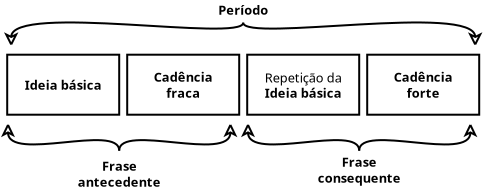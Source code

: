 <?xml version="1.0" encoding="UTF-8"?>
<dia:diagram xmlns:dia="http://www.lysator.liu.se/~alla/dia/">
  <dia:layer name="Segundo plano" visible="true" connectable="true" active="true">
    <dia:object type="Standard - Text" version="1" id="O0">
      <dia:attribute name="obj_pos">
        <dia:point val="23.2,16.2"/>
      </dia:attribute>
      <dia:attribute name="obj_bb">
        <dia:rectangle val="20.935,15.586;25.484,17.19"/>
      </dia:attribute>
      <dia:attribute name="text">
        <dia:composite type="text">
          <dia:attribute name="string">
            <dia:string>#Frase
antecedente#</dia:string>
          </dia:attribute>
          <dia:attribute name="font">
            <dia:font family="sans" style="80" name="Helvetica-Bold"/>
          </dia:attribute>
          <dia:attribute name="height">
            <dia:real val="0.8"/>
          </dia:attribute>
          <dia:attribute name="pos">
            <dia:point val="23.2,16.2"/>
          </dia:attribute>
          <dia:attribute name="color">
            <dia:color val="#000000ff"/>
          </dia:attribute>
          <dia:attribute name="alignment">
            <dia:enum val="1"/>
          </dia:attribute>
        </dia:composite>
      </dia:attribute>
      <dia:attribute name="valign">
        <dia:enum val="3"/>
      </dia:attribute>
    </dia:object>
    <dia:object type="Flowchart - Box" version="0" id="O1">
      <dia:attribute name="obj_pos">
        <dia:point val="17.6,10.4"/>
      </dia:attribute>
      <dia:attribute name="obj_bb">
        <dia:rectangle val="17.55,10.35;23.25,13.45"/>
      </dia:attribute>
      <dia:attribute name="elem_corner">
        <dia:point val="17.6,10.4"/>
      </dia:attribute>
      <dia:attribute name="elem_width">
        <dia:real val="5.6"/>
      </dia:attribute>
      <dia:attribute name="elem_height">
        <dia:real val="3"/>
      </dia:attribute>
      <dia:attribute name="show_background">
        <dia:boolean val="true"/>
      </dia:attribute>
      <dia:attribute name="padding">
        <dia:real val="0.5"/>
      </dia:attribute>
      <dia:attribute name="text">
        <dia:composite type="text">
          <dia:attribute name="string">
            <dia:string>##</dia:string>
          </dia:attribute>
          <dia:attribute name="font">
            <dia:font family="sans" style="0" name="Helvetica"/>
          </dia:attribute>
          <dia:attribute name="height">
            <dia:real val="0.8"/>
          </dia:attribute>
          <dia:attribute name="pos">
            <dia:point val="20.4,12.095"/>
          </dia:attribute>
          <dia:attribute name="color">
            <dia:color val="#000000ff"/>
          </dia:attribute>
          <dia:attribute name="alignment">
            <dia:enum val="1"/>
          </dia:attribute>
        </dia:composite>
      </dia:attribute>
    </dia:object>
    <dia:object type="Standard - Text" version="1" id="O2">
      <dia:attribute name="obj_pos">
        <dia:point val="20.4,11.9"/>
      </dia:attribute>
      <dia:attribute name="obj_bb">
        <dia:rectangle val="18.246,11.526;22.554,12.274"/>
      </dia:attribute>
      <dia:attribute name="text">
        <dia:composite type="text">
          <dia:attribute name="string">
            <dia:string>#Ideia básica#</dia:string>
          </dia:attribute>
          <dia:attribute name="font">
            <dia:font family="sans" style="80" name="Helvetica-Bold"/>
          </dia:attribute>
          <dia:attribute name="height">
            <dia:real val="0.8"/>
          </dia:attribute>
          <dia:attribute name="pos">
            <dia:point val="20.4,12.121"/>
          </dia:attribute>
          <dia:attribute name="color">
            <dia:color val="#000000ff"/>
          </dia:attribute>
          <dia:attribute name="alignment">
            <dia:enum val="1"/>
          </dia:attribute>
        </dia:composite>
      </dia:attribute>
      <dia:attribute name="valign">
        <dia:enum val="2"/>
      </dia:attribute>
      <dia:connections>
        <dia:connection handle="0" to="O1" connection="16"/>
      </dia:connections>
    </dia:object>
    <dia:object type="Flowchart - Box" version="0" id="O3">
      <dia:attribute name="obj_pos">
        <dia:point val="23.6,10.4"/>
      </dia:attribute>
      <dia:attribute name="obj_bb">
        <dia:rectangle val="23.55,10.35;29.25,13.45"/>
      </dia:attribute>
      <dia:attribute name="elem_corner">
        <dia:point val="23.6,10.4"/>
      </dia:attribute>
      <dia:attribute name="elem_width">
        <dia:real val="5.6"/>
      </dia:attribute>
      <dia:attribute name="elem_height">
        <dia:real val="3"/>
      </dia:attribute>
      <dia:attribute name="show_background">
        <dia:boolean val="true"/>
      </dia:attribute>
      <dia:attribute name="padding">
        <dia:real val="0.5"/>
      </dia:attribute>
      <dia:attribute name="text">
        <dia:composite type="text">
          <dia:attribute name="string">
            <dia:string>##</dia:string>
          </dia:attribute>
          <dia:attribute name="font">
            <dia:font family="sans" style="0" name="Helvetica"/>
          </dia:attribute>
          <dia:attribute name="height">
            <dia:real val="0.8"/>
          </dia:attribute>
          <dia:attribute name="pos">
            <dia:point val="26.4,12.095"/>
          </dia:attribute>
          <dia:attribute name="color">
            <dia:color val="#000000ff"/>
          </dia:attribute>
          <dia:attribute name="alignment">
            <dia:enum val="1"/>
          </dia:attribute>
        </dia:composite>
      </dia:attribute>
    </dia:object>
    <dia:object type="Flowchart - Box" version="0" id="O4">
      <dia:attribute name="obj_pos">
        <dia:point val="35.6,10.4"/>
      </dia:attribute>
      <dia:attribute name="obj_bb">
        <dia:rectangle val="35.55,10.35;41.25,13.45"/>
      </dia:attribute>
      <dia:attribute name="elem_corner">
        <dia:point val="35.6,10.4"/>
      </dia:attribute>
      <dia:attribute name="elem_width">
        <dia:real val="5.6"/>
      </dia:attribute>
      <dia:attribute name="elem_height">
        <dia:real val="3"/>
      </dia:attribute>
      <dia:attribute name="show_background">
        <dia:boolean val="true"/>
      </dia:attribute>
      <dia:attribute name="padding">
        <dia:real val="0.5"/>
      </dia:attribute>
      <dia:attribute name="text">
        <dia:composite type="text">
          <dia:attribute name="string">
            <dia:string>##</dia:string>
          </dia:attribute>
          <dia:attribute name="font">
            <dia:font family="sans" style="0" name="Helvetica"/>
          </dia:attribute>
          <dia:attribute name="height">
            <dia:real val="0.8"/>
          </dia:attribute>
          <dia:attribute name="pos">
            <dia:point val="38.4,12.095"/>
          </dia:attribute>
          <dia:attribute name="color">
            <dia:color val="#000000ff"/>
          </dia:attribute>
          <dia:attribute name="alignment">
            <dia:enum val="1"/>
          </dia:attribute>
        </dia:composite>
      </dia:attribute>
    </dia:object>
    <dia:object type="Standard - Text" version="1" id="O5">
      <dia:attribute name="obj_pos">
        <dia:point val="26.4,11.9"/>
      </dia:attribute>
      <dia:attribute name="obj_bb">
        <dia:rectangle val="24.759,11.098;28.06,12.702"/>
      </dia:attribute>
      <dia:attribute name="text">
        <dia:composite type="text">
          <dia:attribute name="string">
            <dia:string>#Cadência
fraca#</dia:string>
          </dia:attribute>
          <dia:attribute name="font">
            <dia:font family="sans" style="80" name="Helvetica-Bold"/>
          </dia:attribute>
          <dia:attribute name="height">
            <dia:real val="0.8"/>
          </dia:attribute>
          <dia:attribute name="pos">
            <dia:point val="26.4,11.712"/>
          </dia:attribute>
          <dia:attribute name="color">
            <dia:color val="#000000ff"/>
          </dia:attribute>
          <dia:attribute name="alignment">
            <dia:enum val="1"/>
          </dia:attribute>
        </dia:composite>
      </dia:attribute>
      <dia:attribute name="valign">
        <dia:enum val="2"/>
      </dia:attribute>
      <dia:connections>
        <dia:connection handle="0" to="O3" connection="16"/>
      </dia:connections>
    </dia:object>
    <dia:object type="Standard - Text" version="1" id="O6">
      <dia:attribute name="obj_pos">
        <dia:point val="38.4,11.9"/>
      </dia:attribute>
      <dia:attribute name="obj_bb">
        <dia:rectangle val="36.759,11.098;40.06,12.702"/>
      </dia:attribute>
      <dia:attribute name="text">
        <dia:composite type="text">
          <dia:attribute name="string">
            <dia:string>#Cadência
forte#</dia:string>
          </dia:attribute>
          <dia:attribute name="font">
            <dia:font family="sans" style="80" name="Helvetica-Bold"/>
          </dia:attribute>
          <dia:attribute name="height">
            <dia:real val="0.8"/>
          </dia:attribute>
          <dia:attribute name="pos">
            <dia:point val="38.4,11.712"/>
          </dia:attribute>
          <dia:attribute name="color">
            <dia:color val="#000000ff"/>
          </dia:attribute>
          <dia:attribute name="alignment">
            <dia:enum val="1"/>
          </dia:attribute>
        </dia:composite>
      </dia:attribute>
      <dia:attribute name="valign">
        <dia:enum val="2"/>
      </dia:attribute>
      <dia:connections>
        <dia:connection handle="0" to="O4" connection="16"/>
      </dia:connections>
    </dia:object>
    <dia:object type="Standard - Text" version="1" id="O7">
      <dia:attribute name="obj_pos">
        <dia:point val="35.2,16"/>
      </dia:attribute>
      <dia:attribute name="obj_bb">
        <dia:rectangle val="32.884,15.386;37.535,16.99"/>
      </dia:attribute>
      <dia:attribute name="text">
        <dia:composite type="text">
          <dia:attribute name="string">
            <dia:string>#Frase
consequente#</dia:string>
          </dia:attribute>
          <dia:attribute name="font">
            <dia:font family="sans" style="80" name="Helvetica-Bold"/>
          </dia:attribute>
          <dia:attribute name="height">
            <dia:real val="0.8"/>
          </dia:attribute>
          <dia:attribute name="pos">
            <dia:point val="35.2,16"/>
          </dia:attribute>
          <dia:attribute name="color">
            <dia:color val="#000000ff"/>
          </dia:attribute>
          <dia:attribute name="alignment">
            <dia:enum val="1"/>
          </dia:attribute>
        </dia:composite>
      </dia:attribute>
      <dia:attribute name="valign">
        <dia:enum val="3"/>
      </dia:attribute>
    </dia:object>
    <dia:group>
      <dia:attribute name="meta">
        <dia:composite type="dict"/>
      </dia:attribute>
      <dia:attribute name="matrix"/>
      <dia:object type="Standard - Path" version="0" id="O8">
        <dia:attribute name="obj_pos">
          <dia:point val="23.2,15.2"/>
        </dia:attribute>
        <dia:attribute name="obj_bb">
          <dia:rectangle val="23.15,13.845;29.11,15.25"/>
        </dia:attribute>
        <dia:attribute name="meta">
          <dia:composite type="dict"/>
        </dia:attribute>
        <dia:attribute name="bez_points">
          <dia:bezpoint type="moveto" p1="23.2,15.2"/>
          <dia:bezpoint type="curveto" p1="23.2,13.8" p2="28.76,15.8" p3="28.76,14.287"/>
          <dia:bezpoint type="moveto" p1="28.76,13.912"/>
          <dia:bezpoint type="curveto" p1="28.68,14.079" p2="28.601,14.245" p3="28.521,14.412"/>
          <dia:bezpoint type="curveto" p1="28.601,14.37" p2="28.68,14.329" p3="28.76,14.287"/>
          <dia:bezpoint type="curveto" p1="28.84,14.329" p2="28.92,14.37" p3="29,14.412"/>
          <dia:bezpoint type="curveto" p1="28.92,14.245" p2="28.84,14.079" p3="28.76,13.912"/>
        </dia:attribute>
        <dia:attribute name="stroke_or_fill">
          <dia:enum val="1"/>
        </dia:attribute>
        <dia:attribute name="line_width">
          <dia:real val="0.1"/>
        </dia:attribute>
        <dia:attribute name="line_colour">
          <dia:color val="#000000ff"/>
        </dia:attribute>
        <dia:attribute name="line_style">
          <dia:enum val="0"/>
          <dia:real val="1"/>
        </dia:attribute>
        <dia:attribute name="line_join">
          <dia:enum val="0"/>
        </dia:attribute>
        <dia:attribute name="line_caps">
          <dia:enum val="0"/>
        </dia:attribute>
        <dia:attribute name="fill_colour">
          <dia:color val="#ffffffff"/>
        </dia:attribute>
        <dia:attribute name="show_control_lines">
          <dia:boolean val="false"/>
        </dia:attribute>
        <dia:attribute name="pattern"/>
      </dia:object>
      <dia:object type="Standard - Path" version="0" id="O9">
        <dia:attribute name="obj_pos">
          <dia:point val="23.2,15.2"/>
        </dia:attribute>
        <dia:attribute name="obj_bb">
          <dia:rectangle val="17.29,13.845;23.25,15.25"/>
        </dia:attribute>
        <dia:attribute name="meta">
          <dia:composite type="dict"/>
        </dia:attribute>
        <dia:attribute name="bez_points">
          <dia:bezpoint type="moveto" p1="23.2,15.2"/>
          <dia:bezpoint type="curveto" p1="23.2,13.8" p2="17.64,15.8" p3="17.64,14.287"/>
          <dia:bezpoint type="moveto" p1="17.64,13.912"/>
          <dia:bezpoint type="curveto" p1="17.72,14.079" p2="17.799,14.245" p3="17.879,14.412"/>
          <dia:bezpoint type="curveto" p1="17.799,14.37" p2="17.72,14.329" p3="17.64,14.287"/>
          <dia:bezpoint type="curveto" p1="17.56,14.329" p2="17.48,14.37" p3="17.4,14.412"/>
          <dia:bezpoint type="curveto" p1="17.48,14.245" p2="17.56,14.079" p3="17.64,13.912"/>
        </dia:attribute>
        <dia:attribute name="stroke_or_fill">
          <dia:enum val="1"/>
        </dia:attribute>
        <dia:attribute name="line_width">
          <dia:real val="0.1"/>
        </dia:attribute>
        <dia:attribute name="line_colour">
          <dia:color val="#000000ff"/>
        </dia:attribute>
        <dia:attribute name="line_style">
          <dia:enum val="0"/>
          <dia:real val="1"/>
        </dia:attribute>
        <dia:attribute name="line_join">
          <dia:enum val="0"/>
        </dia:attribute>
        <dia:attribute name="line_caps">
          <dia:enum val="0"/>
        </dia:attribute>
        <dia:attribute name="fill_colour">
          <dia:color val="#ffffffff"/>
        </dia:attribute>
        <dia:attribute name="show_control_lines">
          <dia:boolean val="false"/>
        </dia:attribute>
        <dia:attribute name="pattern"/>
      </dia:object>
    </dia:group>
    <dia:group>
      <dia:attribute name="meta">
        <dia:composite type="dict"/>
      </dia:attribute>
      <dia:attribute name="matrix"/>
      <dia:object type="Standard - Path" version="0" id="O10">
        <dia:attribute name="obj_pos">
          <dia:point val="35.2,15.2"/>
        </dia:attribute>
        <dia:attribute name="obj_bb">
          <dia:rectangle val="35.15,13.845;41.11,15.25"/>
        </dia:attribute>
        <dia:attribute name="meta">
          <dia:composite type="dict"/>
        </dia:attribute>
        <dia:attribute name="bez_points">
          <dia:bezpoint type="moveto" p1="35.2,15.2"/>
          <dia:bezpoint type="curveto" p1="35.2,13.8" p2="40.76,15.8" p3="40.76,14.287"/>
          <dia:bezpoint type="moveto" p1="40.76,13.912"/>
          <dia:bezpoint type="curveto" p1="40.68,14.079" p2="40.601,14.245" p3="40.521,14.412"/>
          <dia:bezpoint type="curveto" p1="40.601,14.37" p2="40.68,14.329" p3="40.76,14.287"/>
          <dia:bezpoint type="curveto" p1="40.84,14.329" p2="40.92,14.37" p3="41,14.412"/>
          <dia:bezpoint type="curveto" p1="40.92,14.245" p2="40.84,14.079" p3="40.76,13.912"/>
        </dia:attribute>
        <dia:attribute name="stroke_or_fill">
          <dia:enum val="1"/>
        </dia:attribute>
        <dia:attribute name="line_width">
          <dia:real val="0.1"/>
        </dia:attribute>
        <dia:attribute name="line_colour">
          <dia:color val="#000000ff"/>
        </dia:attribute>
        <dia:attribute name="line_style">
          <dia:enum val="0"/>
          <dia:real val="1"/>
        </dia:attribute>
        <dia:attribute name="line_join">
          <dia:enum val="0"/>
        </dia:attribute>
        <dia:attribute name="line_caps">
          <dia:enum val="0"/>
        </dia:attribute>
        <dia:attribute name="fill_colour">
          <dia:color val="#ffffffff"/>
        </dia:attribute>
        <dia:attribute name="show_control_lines">
          <dia:boolean val="false"/>
        </dia:attribute>
        <dia:attribute name="pattern"/>
      </dia:object>
      <dia:object type="Standard - Path" version="0" id="O11">
        <dia:attribute name="obj_pos">
          <dia:point val="35.2,15.2"/>
        </dia:attribute>
        <dia:attribute name="obj_bb">
          <dia:rectangle val="29.29,13.845;35.25,15.25"/>
        </dia:attribute>
        <dia:attribute name="meta">
          <dia:composite type="dict"/>
        </dia:attribute>
        <dia:attribute name="bez_points">
          <dia:bezpoint type="moveto" p1="35.2,15.2"/>
          <dia:bezpoint type="curveto" p1="35.2,13.8" p2="29.64,15.8" p3="29.64,14.287"/>
          <dia:bezpoint type="moveto" p1="29.64,13.912"/>
          <dia:bezpoint type="curveto" p1="29.72,14.079" p2="29.799,14.245" p3="29.879,14.412"/>
          <dia:bezpoint type="curveto" p1="29.799,14.37" p2="29.72,14.329" p3="29.64,14.287"/>
          <dia:bezpoint type="curveto" p1="29.56,14.329" p2="29.48,14.37" p3="29.4,14.412"/>
          <dia:bezpoint type="curveto" p1="29.48,14.245" p2="29.56,14.079" p3="29.64,13.912"/>
        </dia:attribute>
        <dia:attribute name="stroke_or_fill">
          <dia:enum val="1"/>
        </dia:attribute>
        <dia:attribute name="line_width">
          <dia:real val="0.1"/>
        </dia:attribute>
        <dia:attribute name="line_colour">
          <dia:color val="#000000ff"/>
        </dia:attribute>
        <dia:attribute name="line_style">
          <dia:enum val="0"/>
          <dia:real val="1"/>
        </dia:attribute>
        <dia:attribute name="line_join">
          <dia:enum val="0"/>
        </dia:attribute>
        <dia:attribute name="line_caps">
          <dia:enum val="0"/>
        </dia:attribute>
        <dia:attribute name="fill_colour">
          <dia:color val="#ffffffff"/>
        </dia:attribute>
        <dia:attribute name="show_control_lines">
          <dia:boolean val="false"/>
        </dia:attribute>
        <dia:attribute name="pattern"/>
      </dia:object>
    </dia:group>
    <dia:object type="Standard - Path" version="0" id="O12">
      <dia:attribute name="obj_pos">
        <dia:point val="29.4,8.8"/>
      </dia:attribute>
      <dia:attribute name="obj_bb">
        <dia:rectangle val="29.35,8.739;41.362,9.955"/>
      </dia:attribute>
      <dia:attribute name="meta">
        <dia:composite type="dict"/>
      </dia:attribute>
      <dia:attribute name="bez_points">
        <dia:bezpoint type="moveto" p1="29.4,8.8"/>
        <dia:bezpoint type="curveto" p1="29.4,9.8" p2="41,7.8" p3="41,9.513"/>
        <dia:bezpoint type="moveto" p1="41,9.888"/>
        <dia:bezpoint type="lineto" p1="40.75,9.388"/>
        <dia:bezpoint type="lineto" p1="41,9.513"/>
        <dia:bezpoint type="lineto" p1="41.25,9.388"/>
        <dia:bezpoint type="lineto" p1="41,9.888"/>
      </dia:attribute>
      <dia:attribute name="stroke_or_fill">
        <dia:enum val="1"/>
      </dia:attribute>
      <dia:attribute name="line_width">
        <dia:real val="0.1"/>
      </dia:attribute>
      <dia:attribute name="line_colour">
        <dia:color val="#000000ff"/>
      </dia:attribute>
      <dia:attribute name="line_style">
        <dia:enum val="0"/>
        <dia:real val="1"/>
      </dia:attribute>
      <dia:attribute name="line_join">
        <dia:enum val="0"/>
      </dia:attribute>
      <dia:attribute name="line_caps">
        <dia:enum val="0"/>
      </dia:attribute>
      <dia:attribute name="fill_colour">
        <dia:color val="#ffffffff"/>
      </dia:attribute>
      <dia:attribute name="show_control_lines">
        <dia:boolean val="false"/>
      </dia:attribute>
      <dia:attribute name="pattern"/>
    </dia:object>
    <dia:object type="Standard - Path" version="0" id="O13">
      <dia:attribute name="obj_pos">
        <dia:point val="29.4,8.8"/>
      </dia:attribute>
      <dia:attribute name="obj_bb">
        <dia:rectangle val="17.438,8.739;29.45,9.955"/>
      </dia:attribute>
      <dia:attribute name="meta">
        <dia:composite type="dict"/>
      </dia:attribute>
      <dia:attribute name="bez_points">
        <dia:bezpoint type="moveto" p1="29.4,8.8"/>
        <dia:bezpoint type="curveto" p1="29.4,9.8" p2="17.8,7.8" p3="17.8,9.513"/>
        <dia:bezpoint type="moveto" p1="17.8,9.888"/>
        <dia:bezpoint type="lineto" p1="18.05,9.388"/>
        <dia:bezpoint type="lineto" p1="17.8,9.513"/>
        <dia:bezpoint type="lineto" p1="17.55,9.388"/>
        <dia:bezpoint type="lineto" p1="17.8,9.888"/>
      </dia:attribute>
      <dia:attribute name="stroke_or_fill">
        <dia:enum val="1"/>
      </dia:attribute>
      <dia:attribute name="line_width">
        <dia:real val="0.1"/>
      </dia:attribute>
      <dia:attribute name="line_colour">
        <dia:color val="#000000ff"/>
      </dia:attribute>
      <dia:attribute name="line_style">
        <dia:enum val="0"/>
        <dia:real val="1"/>
      </dia:attribute>
      <dia:attribute name="line_join">
        <dia:enum val="0"/>
      </dia:attribute>
      <dia:attribute name="line_caps">
        <dia:enum val="0"/>
      </dia:attribute>
      <dia:attribute name="fill_colour">
        <dia:color val="#ffffffff"/>
      </dia:attribute>
      <dia:attribute name="show_control_lines">
        <dia:boolean val="false"/>
      </dia:attribute>
      <dia:attribute name="pattern"/>
    </dia:object>
    <dia:object type="Standard - Text" version="1" id="O14">
      <dia:attribute name="obj_pos">
        <dia:point val="29.4,8.4"/>
      </dia:attribute>
      <dia:attribute name="obj_bb">
        <dia:rectangle val="28.011,7.786;30.807,8.59"/>
      </dia:attribute>
      <dia:attribute name="text">
        <dia:composite type="text">
          <dia:attribute name="string">
            <dia:string>#Período#</dia:string>
          </dia:attribute>
          <dia:attribute name="font">
            <dia:font family="sans" style="80" name="Helvetica-Bold"/>
          </dia:attribute>
          <dia:attribute name="height">
            <dia:real val="0.8"/>
          </dia:attribute>
          <dia:attribute name="pos">
            <dia:point val="29.4,8.4"/>
          </dia:attribute>
          <dia:attribute name="color">
            <dia:color val="#000000ff"/>
          </dia:attribute>
          <dia:attribute name="alignment">
            <dia:enum val="1"/>
          </dia:attribute>
        </dia:composite>
      </dia:attribute>
      <dia:attribute name="valign">
        <dia:enum val="3"/>
      </dia:attribute>
    </dia:object>
    <dia:group>
      <dia:attribute name="meta">
        <dia:composite type="dict"/>
      </dia:attribute>
      <dia:attribute name="matrix"/>
      <dia:object type="Flowchart - Box" version="0" id="O15">
        <dia:attribute name="obj_pos">
          <dia:point val="29.6,10.4"/>
        </dia:attribute>
        <dia:attribute name="obj_bb">
          <dia:rectangle val="29.55,10.35;35.25,13.45"/>
        </dia:attribute>
        <dia:attribute name="elem_corner">
          <dia:point val="29.6,10.4"/>
        </dia:attribute>
        <dia:attribute name="elem_width">
          <dia:real val="5.6"/>
        </dia:attribute>
        <dia:attribute name="elem_height">
          <dia:real val="3"/>
        </dia:attribute>
        <dia:attribute name="show_background">
          <dia:boolean val="true"/>
        </dia:attribute>
        <dia:attribute name="padding">
          <dia:real val="0.5"/>
        </dia:attribute>
        <dia:attribute name="text">
          <dia:composite type="text">
            <dia:attribute name="string">
              <dia:string>#Repetição da
#</dia:string>
            </dia:attribute>
            <dia:attribute name="font">
              <dia:font family="sans" style="0" name="Helvetica"/>
            </dia:attribute>
            <dia:attribute name="height">
              <dia:real val="0.8"/>
            </dia:attribute>
            <dia:attribute name="pos">
              <dia:point val="32.4,11.695"/>
            </dia:attribute>
            <dia:attribute name="color">
              <dia:color val="#000000ff"/>
            </dia:attribute>
            <dia:attribute name="alignment">
              <dia:enum val="1"/>
            </dia:attribute>
          </dia:composite>
        </dia:attribute>
      </dia:object>
      <dia:object type="Standard - Text" version="1" id="O16">
        <dia:attribute name="obj_pos">
          <dia:point val="32.4,12.3"/>
        </dia:attribute>
        <dia:attribute name="obj_bb">
          <dia:rectangle val="30.246,11.926;34.554,12.674"/>
        </dia:attribute>
        <dia:attribute name="text">
          <dia:composite type="text">
            <dia:attribute name="string">
              <dia:string>#Ideia básica#</dia:string>
            </dia:attribute>
            <dia:attribute name="font">
              <dia:font family="sans" style="80" name="Helvetica-Bold"/>
            </dia:attribute>
            <dia:attribute name="height">
              <dia:real val="0.8"/>
            </dia:attribute>
            <dia:attribute name="pos">
              <dia:point val="32.4,12.521"/>
            </dia:attribute>
            <dia:attribute name="color">
              <dia:color val="#000000ff"/>
            </dia:attribute>
            <dia:attribute name="alignment">
              <dia:enum val="1"/>
            </dia:attribute>
          </dia:composite>
        </dia:attribute>
        <dia:attribute name="valign">
          <dia:enum val="2"/>
        </dia:attribute>
      </dia:object>
    </dia:group>
  </dia:layer>
</dia:diagram>
